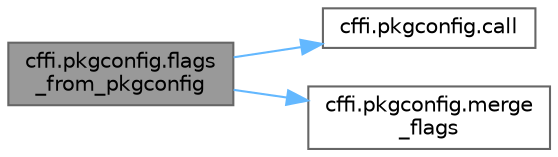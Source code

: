 digraph "cffi.pkgconfig.flags_from_pkgconfig"
{
 // LATEX_PDF_SIZE
  bgcolor="transparent";
  edge [fontname=Helvetica,fontsize=10,labelfontname=Helvetica,labelfontsize=10];
  node [fontname=Helvetica,fontsize=10,shape=box,height=0.2,width=0.4];
  rankdir="LR";
  Node1 [id="Node000001",label="cffi.pkgconfig.flags\l_from_pkgconfig",height=0.2,width=0.4,color="gray40", fillcolor="grey60", style="filled", fontcolor="black",tooltip=" "];
  Node1 -> Node2 [id="edge1_Node000001_Node000002",color="steelblue1",style="solid",tooltip=" "];
  Node2 [id="Node000002",label="cffi.pkgconfig.call",height=0.2,width=0.4,color="grey40", fillcolor="white", style="filled",URL="$namespacecffi_1_1pkgconfig.html#aea4595242810e132daeeb8e3203eb2c6",tooltip=" "];
  Node1 -> Node3 [id="edge2_Node000001_Node000003",color="steelblue1",style="solid",tooltip=" "];
  Node3 [id="Node000003",label="cffi.pkgconfig.merge\l_flags",height=0.2,width=0.4,color="grey40", fillcolor="white", style="filled",URL="$namespacecffi_1_1pkgconfig.html#a981b3a35b1d2d6cac76905621cead872",tooltip=" "];
}
